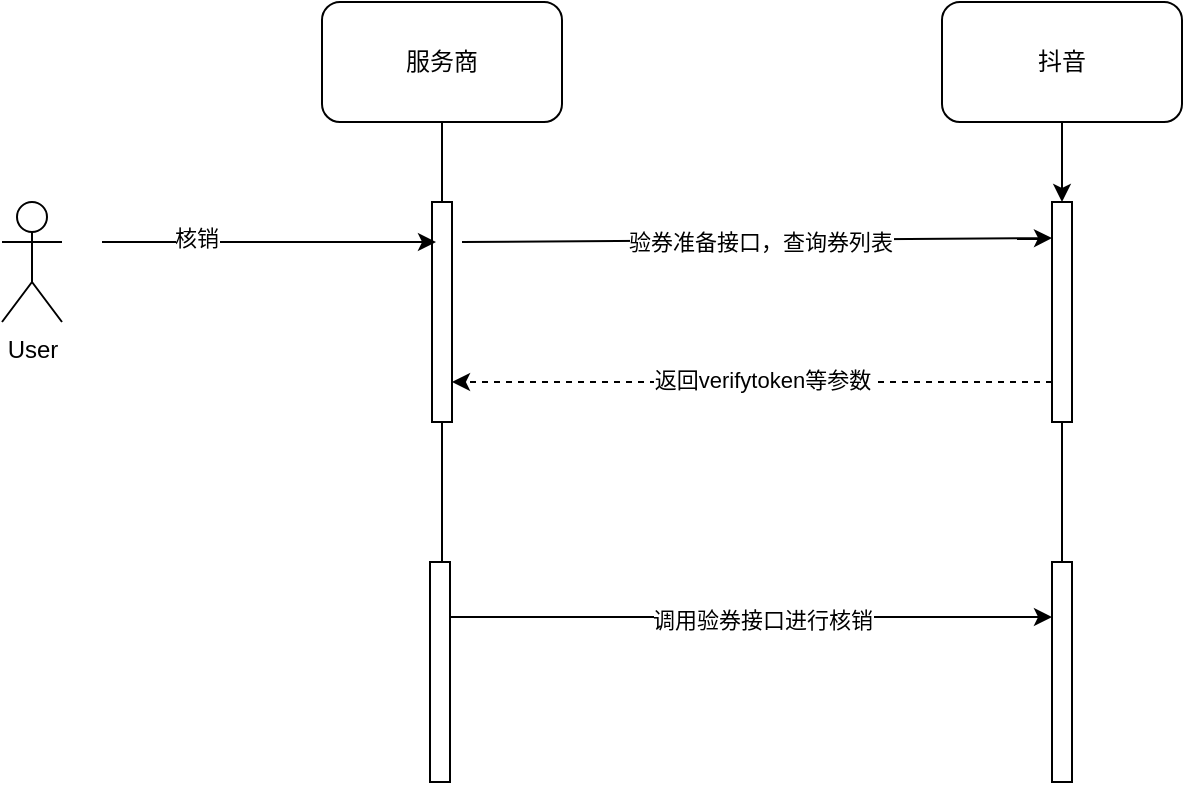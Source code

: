 <mxfile version="24.3.1" type="github">
  <diagram name="第 1 页" id="pve0NRQpCfyvnFZcZqz9">
    <mxGraphModel dx="847" dy="529" grid="1" gridSize="10" guides="1" tooltips="1" connect="1" arrows="1" fold="1" page="1" pageScale="1" pageWidth="827" pageHeight="1169" math="0" shadow="0">
      <root>
        <mxCell id="0" />
        <mxCell id="1" parent="0" />
        <mxCell id="o8nqJPVt-zvEMNnkmq4Q-1" value="服务商" style="rounded=1;whiteSpace=wrap;html=1;" parent="1" vertex="1">
          <mxGeometry x="310" width="120" height="60" as="geometry" />
        </mxCell>
        <mxCell id="o8nqJPVt-zvEMNnkmq4Q-2" value="User&lt;div&gt;&lt;br&gt;&lt;/div&gt;" style="shape=umlActor;verticalLabelPosition=bottom;verticalAlign=top;html=1;outlineConnect=0;" parent="1" vertex="1">
          <mxGeometry x="150" y="100" width="30" height="60" as="geometry" />
        </mxCell>
        <mxCell id="o8nqJPVt-zvEMNnkmq4Q-23" value="" style="edgeStyle=orthogonalEdgeStyle;rounded=0;orthogonalLoop=1;jettySize=auto;html=1;" parent="1" source="o8nqJPVt-zvEMNnkmq4Q-5" target="o8nqJPVt-zvEMNnkmq4Q-22" edge="1">
          <mxGeometry relative="1" as="geometry" />
        </mxCell>
        <mxCell id="o8nqJPVt-zvEMNnkmq4Q-5" value="抖音" style="rounded=1;whiteSpace=wrap;html=1;" parent="1" vertex="1">
          <mxGeometry x="620" width="120" height="60" as="geometry" />
        </mxCell>
        <mxCell id="o8nqJPVt-zvEMNnkmq4Q-9" value="" style="rounded=0;whiteSpace=wrap;html=1;direction=south;" parent="1" vertex="1">
          <mxGeometry x="365" y="100" width="10" height="110" as="geometry" />
        </mxCell>
        <mxCell id="o8nqJPVt-zvEMNnkmq4Q-11" value="" style="endArrow=none;html=1;rounded=0;entryX=0.5;entryY=1;entryDx=0;entryDy=0;exitX=0;exitY=0.5;exitDx=0;exitDy=0;" parent="1" source="o8nqJPVt-zvEMNnkmq4Q-9" target="o8nqJPVt-zvEMNnkmq4Q-1" edge="1">
          <mxGeometry width="50" height="50" relative="1" as="geometry">
            <mxPoint x="450" y="140" as="sourcePoint" />
            <mxPoint x="500" y="90" as="targetPoint" />
          </mxGeometry>
        </mxCell>
        <mxCell id="o8nqJPVt-zvEMNnkmq4Q-12" value="" style="endArrow=classic;html=1;rounded=0;entryX=0.182;entryY=0.8;entryDx=0;entryDy=0;entryPerimeter=0;" parent="1" target="o8nqJPVt-zvEMNnkmq4Q-9" edge="1">
          <mxGeometry width="50" height="50" relative="1" as="geometry">
            <mxPoint x="200" y="120" as="sourcePoint" />
            <mxPoint x="360" y="120" as="targetPoint" />
          </mxGeometry>
        </mxCell>
        <mxCell id="o8nqJPVt-zvEMNnkmq4Q-14" value="核销" style="edgeLabel;html=1;align=center;verticalAlign=middle;resizable=0;points=[];" parent="o8nqJPVt-zvEMNnkmq4Q-12" vertex="1" connectable="0">
          <mxGeometry x="-0.438" y="2" relative="1" as="geometry">
            <mxPoint as="offset" />
          </mxGeometry>
        </mxCell>
        <mxCell id="o8nqJPVt-zvEMNnkmq4Q-19" value="" style="endArrow=classic;html=1;rounded=0;exitX=0.182;exitY=-0.5;exitDx=0;exitDy=0;exitPerimeter=0;entryX=0.164;entryY=1;entryDx=0;entryDy=0;entryPerimeter=0;" parent="1" source="o8nqJPVt-zvEMNnkmq4Q-9" target="o8nqJPVt-zvEMNnkmq4Q-22" edge="1">
          <mxGeometry width="50" height="50" relative="1" as="geometry">
            <mxPoint x="450" y="140" as="sourcePoint" />
            <mxPoint x="654" y="118.37" as="targetPoint" />
          </mxGeometry>
        </mxCell>
        <mxCell id="o8nqJPVt-zvEMNnkmq4Q-20" value="验券准备接口，查询券列表" style="edgeLabel;html=1;align=center;verticalAlign=middle;resizable=0;points=[];" parent="o8nqJPVt-zvEMNnkmq4Q-19" vertex="1" connectable="0">
          <mxGeometry x="-0.633" relative="1" as="geometry">
            <mxPoint x="95" as="offset" />
          </mxGeometry>
        </mxCell>
        <mxCell id="nJhTN-xELW21ojM_PChQ-7" value="" style="edgeStyle=orthogonalEdgeStyle;rounded=0;orthogonalLoop=1;jettySize=auto;html=1;strokeColor=default;strokeWidth=1;endArrow=none;endFill=0;" edge="1" parent="1" source="o8nqJPVt-zvEMNnkmq4Q-22" target="nJhTN-xELW21ojM_PChQ-2">
          <mxGeometry relative="1" as="geometry" />
        </mxCell>
        <mxCell id="nJhTN-xELW21ojM_PChQ-9" style="edgeStyle=orthogonalEdgeStyle;rounded=0;orthogonalLoop=1;jettySize=auto;html=1;entryX=0.5;entryY=0;entryDx=0;entryDy=0;dashed=1;" edge="1" parent="1">
          <mxGeometry relative="1" as="geometry">
            <mxPoint x="675" y="190" as="sourcePoint" />
            <mxPoint x="375" y="190" as="targetPoint" />
          </mxGeometry>
        </mxCell>
        <mxCell id="nJhTN-xELW21ojM_PChQ-10" value="返回verifytoken等参数" style="edgeLabel;html=1;align=center;verticalAlign=middle;resizable=0;points=[];" vertex="1" connectable="0" parent="nJhTN-xELW21ojM_PChQ-9">
          <mxGeometry x="0.263" y="-1" relative="1" as="geometry">
            <mxPoint x="44" as="offset" />
          </mxGeometry>
        </mxCell>
        <mxCell id="o8nqJPVt-zvEMNnkmq4Q-22" value="" style="rounded=0;whiteSpace=wrap;html=1;direction=south;" parent="1" vertex="1">
          <mxGeometry x="675" y="100" width="10" height="110" as="geometry" />
        </mxCell>
        <mxCell id="nJhTN-xELW21ojM_PChQ-1" value="" style="rounded=0;whiteSpace=wrap;html=1;direction=south;" vertex="1" parent="1">
          <mxGeometry x="364" y="280" width="10" height="110" as="geometry" />
        </mxCell>
        <mxCell id="nJhTN-xELW21ojM_PChQ-2" value="" style="rounded=0;whiteSpace=wrap;html=1;direction=south;" vertex="1" parent="1">
          <mxGeometry x="675" y="280" width="10" height="110" as="geometry" />
        </mxCell>
        <mxCell id="nJhTN-xELW21ojM_PChQ-5" value="" style="endArrow=none;html=1;rounded=0;" edge="1" parent="1">
          <mxGeometry width="50" height="50" relative="1" as="geometry">
            <mxPoint x="370" y="280" as="sourcePoint" />
            <mxPoint x="370" y="210" as="targetPoint" />
          </mxGeometry>
        </mxCell>
        <mxCell id="nJhTN-xELW21ojM_PChQ-20" value="" style="endArrow=classic;html=1;rounded=0;exitX=0.25;exitY=0;exitDx=0;exitDy=0;entryX=0.25;entryY=1;entryDx=0;entryDy=0;" edge="1" parent="1" source="nJhTN-xELW21ojM_PChQ-1" target="nJhTN-xELW21ojM_PChQ-2">
          <mxGeometry width="50" height="50" relative="1" as="geometry">
            <mxPoint x="400" y="250" as="sourcePoint" />
            <mxPoint x="670" y="308" as="targetPoint" />
          </mxGeometry>
        </mxCell>
        <mxCell id="nJhTN-xELW21ojM_PChQ-21" value="调用验券接口进行核销" style="edgeLabel;html=1;align=center;verticalAlign=middle;resizable=0;points=[];" vertex="1" connectable="0" parent="nJhTN-xELW21ojM_PChQ-20">
          <mxGeometry x="0.032" relative="1" as="geometry">
            <mxPoint y="1" as="offset" />
          </mxGeometry>
        </mxCell>
      </root>
    </mxGraphModel>
  </diagram>
</mxfile>

